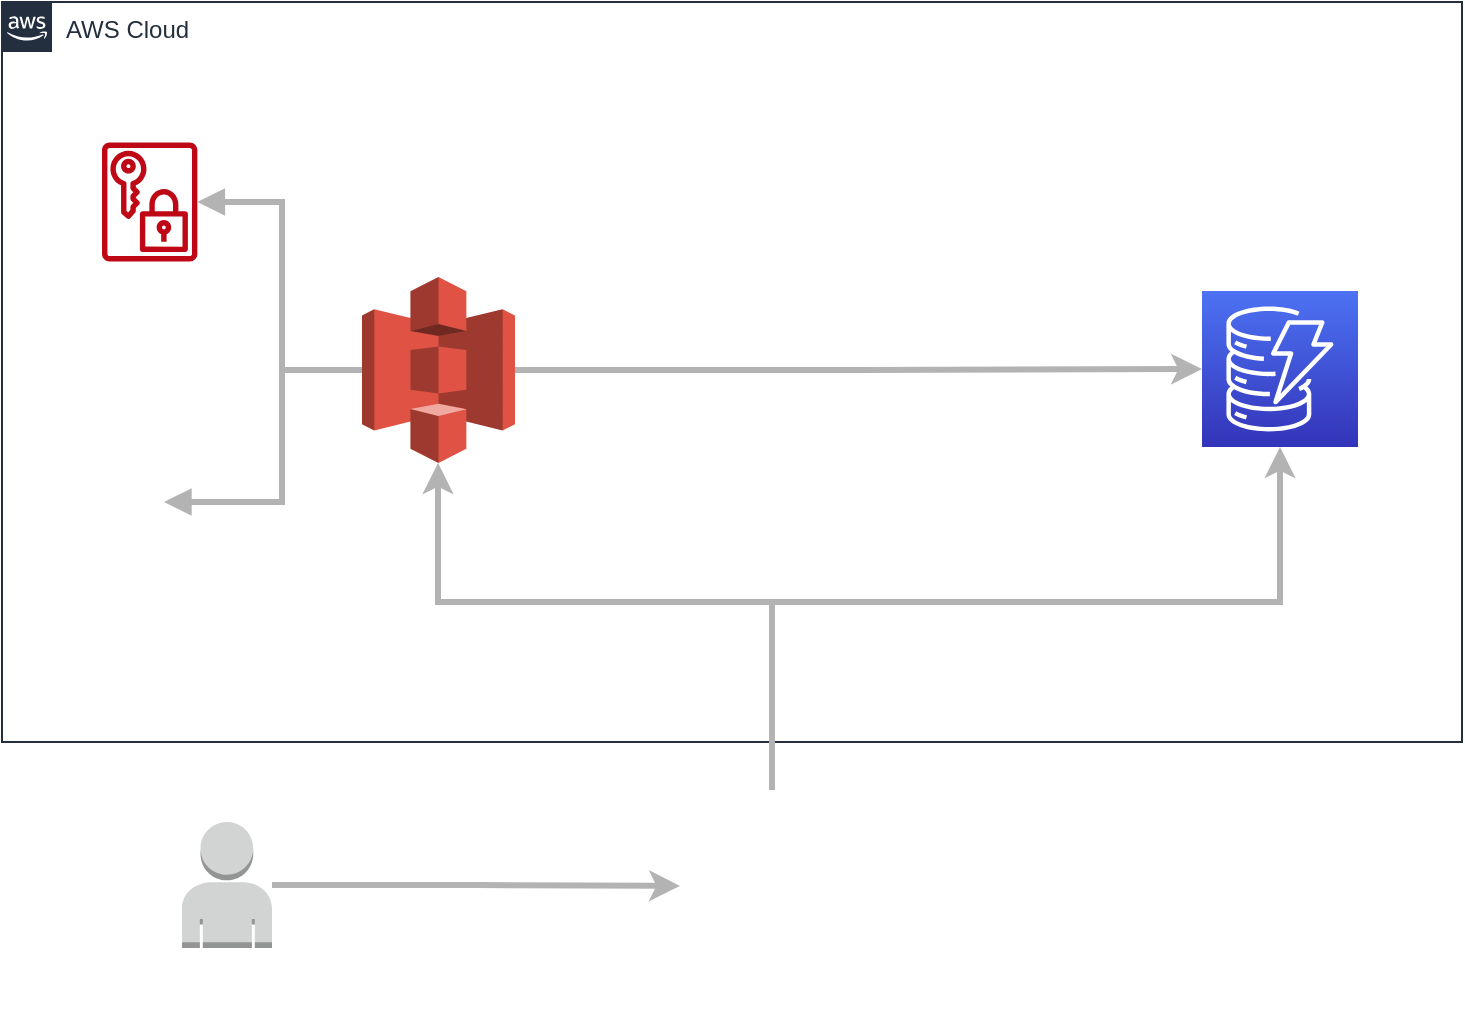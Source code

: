 <mxfile version="21.6.6" type="github">
  <diagram name="Página-1" id="wR295S50Q8sB6ridwicA">
    <mxGraphModel dx="825" dy="452" grid="1" gridSize="10" guides="1" tooltips="1" connect="1" arrows="1" fold="1" page="1" pageScale="1" pageWidth="1169" pageHeight="827" math="0" shadow="0">
      <root>
        <mxCell id="0" />
        <mxCell id="1" parent="0" />
        <mxCell id="2WrpGyhHkEp9dLVq_0Gb-3" value="AWS Cloud" style="points=[[0,0],[0.25,0],[0.5,0],[0.75,0],[1,0],[1,0.25],[1,0.5],[1,0.75],[1,1],[0.75,1],[0.5,1],[0.25,1],[0,1],[0,0.75],[0,0.5],[0,0.25]];outlineConnect=0;gradientColor=none;html=1;whiteSpace=wrap;fontSize=12;fontStyle=0;container=1;pointerEvents=0;collapsible=0;recursiveResize=0;shape=mxgraph.aws4.group;grIcon=mxgraph.aws4.group_aws_cloud_alt;strokeColor=#232F3E;fillColor=none;verticalAlign=top;align=left;spacingLeft=30;fontColor=#232F3E;dashed=0;" vertex="1" parent="1">
          <mxGeometry x="190" y="130" width="730" height="370" as="geometry" />
        </mxCell>
        <mxCell id="2WrpGyhHkEp9dLVq_0Gb-4" value="" style="sketch=0;outlineConnect=0;fontColor=#232F3E;gradientColor=none;fillColor=#BF0816;strokeColor=none;dashed=0;verticalLabelPosition=bottom;verticalAlign=top;align=center;html=1;fontSize=12;fontStyle=0;aspect=fixed;pointerEvents=1;shape=mxgraph.aws4.data_encryption_key;" vertex="1" parent="2WrpGyhHkEp9dLVq_0Gb-3">
          <mxGeometry x="50" y="70" width="47.69" height="60" as="geometry" />
        </mxCell>
        <mxCell id="2WrpGyhHkEp9dLVq_0Gb-26" style="edgeStyle=orthogonalEdgeStyle;rounded=0;orthogonalLoop=1;jettySize=auto;html=1;exitX=1;exitY=0.5;exitDx=0;exitDy=0;exitPerimeter=0;entryX=0;entryY=0.5;entryDx=0;entryDy=0;entryPerimeter=0;strokeWidth=3;strokeColor=#B3B3B3;" edge="1" parent="2WrpGyhHkEp9dLVq_0Gb-3" source="2WrpGyhHkEp9dLVq_0Gb-11" target="2WrpGyhHkEp9dLVq_0Gb-13">
          <mxGeometry relative="1" as="geometry" />
        </mxCell>
        <mxCell id="2WrpGyhHkEp9dLVq_0Gb-11" value="" style="outlineConnect=0;dashed=0;verticalLabelPosition=bottom;verticalAlign=top;align=center;html=1;shape=mxgraph.aws3.s3;fillColor=#E05243;gradientColor=none;" vertex="1" parent="2WrpGyhHkEp9dLVq_0Gb-3">
          <mxGeometry x="180" y="137.5" width="76.5" height="93" as="geometry" />
        </mxCell>
        <mxCell id="2WrpGyhHkEp9dLVq_0Gb-13" value="" style="sketch=0;points=[[0,0,0],[0.25,0,0],[0.5,0,0],[0.75,0,0],[1,0,0],[0,1,0],[0.25,1,0],[0.5,1,0],[0.75,1,0],[1,1,0],[0,0.25,0],[0,0.5,0],[0,0.75,0],[1,0.25,0],[1,0.5,0],[1,0.75,0]];outlineConnect=0;fontColor=#232F3E;gradientColor=#4D72F3;gradientDirection=north;fillColor=#3334B9;strokeColor=#ffffff;dashed=0;verticalLabelPosition=bottom;verticalAlign=top;align=center;html=1;fontSize=12;fontStyle=0;aspect=fixed;shape=mxgraph.aws4.resourceIcon;resIcon=mxgraph.aws4.dynamodb;" vertex="1" parent="2WrpGyhHkEp9dLVq_0Gb-3">
          <mxGeometry x="600" y="144.5" width="78" height="78" as="geometry" />
        </mxCell>
        <mxCell id="2WrpGyhHkEp9dLVq_0Gb-14" value="" style="shape=image;verticalLabelPosition=bottom;labelBackgroundColor=default;verticalAlign=top;aspect=fixed;imageAspect=0;image=https://cdn-icons-png.flaticon.com/512/5815/5815902.png;" vertex="1" parent="2WrpGyhHkEp9dLVq_0Gb-3">
          <mxGeometry x="50" y="250" width="62" height="62" as="geometry" />
        </mxCell>
        <mxCell id="2WrpGyhHkEp9dLVq_0Gb-19" value="" style="shape=image;verticalLabelPosition=bottom;labelBackgroundColor=default;verticalAlign=top;aspect=fixed;imageAspect=0;image=https://cdn-icons-png.flaticon.com/128/641/641693.png;" vertex="1" parent="2WrpGyhHkEp9dLVq_0Gb-3">
          <mxGeometry x="520" y="154.5" width="58" height="58" as="geometry" />
        </mxCell>
        <mxCell id="2WrpGyhHkEp9dLVq_0Gb-28" value="" style="edgeStyle=orthogonalEdgeStyle;html=1;endArrow=block;elbow=vertical;startArrow=none;endFill=1;strokeColor=#B3B3B3;rounded=0;strokeWidth=3;" edge="1" parent="2WrpGyhHkEp9dLVq_0Gb-3" source="2WrpGyhHkEp9dLVq_0Gb-11" target="2WrpGyhHkEp9dLVq_0Gb-4">
          <mxGeometry width="100" relative="1" as="geometry">
            <mxPoint x="-110" y="54" as="sourcePoint" />
            <mxPoint x="80" y="184" as="targetPoint" />
            <Array as="points">
              <mxPoint x="140" y="184" />
              <mxPoint x="140" y="100" />
            </Array>
          </mxGeometry>
        </mxCell>
        <mxCell id="2WrpGyhHkEp9dLVq_0Gb-30" value="" style="edgeStyle=orthogonalEdgeStyle;html=1;endArrow=block;elbow=vertical;startArrow=none;endFill=1;strokeColor=#B3B3B3;rounded=0;entryX=0.5;entryY=0;entryDx=0;entryDy=0;strokeWidth=3;" edge="1" parent="2WrpGyhHkEp9dLVq_0Gb-3" source="2WrpGyhHkEp9dLVq_0Gb-11" target="2WrpGyhHkEp9dLVq_0Gb-14">
          <mxGeometry width="100" relative="1" as="geometry">
            <mxPoint x="-110" y="54" as="sourcePoint" />
            <mxPoint x="80" y="184" as="targetPoint" />
            <Array as="points">
              <mxPoint x="140" y="184" />
              <mxPoint x="140" y="250" />
            </Array>
          </mxGeometry>
        </mxCell>
        <mxCell id="2WrpGyhHkEp9dLVq_0Gb-21" style="edgeStyle=orthogonalEdgeStyle;rounded=0;orthogonalLoop=1;jettySize=auto;html=1;strokeWidth=3;strokeColor=#B3B3B3;" edge="1" parent="1" source="2WrpGyhHkEp9dLVq_0Gb-15" target="2WrpGyhHkEp9dLVq_0Gb-11">
          <mxGeometry relative="1" as="geometry">
            <Array as="points">
              <mxPoint x="575" y="430" />
              <mxPoint x="408" y="430" />
            </Array>
          </mxGeometry>
        </mxCell>
        <mxCell id="2WrpGyhHkEp9dLVq_0Gb-23" style="edgeStyle=orthogonalEdgeStyle;rounded=0;orthogonalLoop=1;jettySize=auto;html=1;strokeWidth=3;strokeColor=#B3B3B3;" edge="1" parent="1" source="2WrpGyhHkEp9dLVq_0Gb-15" target="2WrpGyhHkEp9dLVq_0Gb-13">
          <mxGeometry relative="1" as="geometry">
            <Array as="points">
              <mxPoint x="575" y="430" />
              <mxPoint x="829" y="430" />
            </Array>
          </mxGeometry>
        </mxCell>
        <mxCell id="2WrpGyhHkEp9dLVq_0Gb-15" value="" style="shape=image;verticalLabelPosition=bottom;labelBackgroundColor=default;verticalAlign=top;aspect=fixed;imageAspect=0;image=https://www.datocms-assets.com/2885/1506457071-blog-terraform-list.svg;" vertex="1" parent="1">
          <mxGeometry x="531" y="524" width="110" height="110" as="geometry" />
        </mxCell>
        <mxCell id="2WrpGyhHkEp9dLVq_0Gb-17" style="edgeStyle=orthogonalEdgeStyle;rounded=0;orthogonalLoop=1;jettySize=auto;html=1;entryX=-0.018;entryY=0.436;entryDx=0;entryDy=0;entryPerimeter=0;strokeWidth=3;strokeColor=#B3B3B3;" edge="1" parent="1" source="2WrpGyhHkEp9dLVq_0Gb-16" target="2WrpGyhHkEp9dLVq_0Gb-15">
          <mxGeometry relative="1" as="geometry" />
        </mxCell>
        <mxCell id="2WrpGyhHkEp9dLVq_0Gb-16" value="" style="outlineConnect=0;dashed=0;verticalLabelPosition=bottom;verticalAlign=top;align=center;html=1;shape=mxgraph.aws3.user;fillColor=#D2D3D3;gradientColor=none;" vertex="1" parent="1">
          <mxGeometry x="280" y="540" width="45" height="63" as="geometry" />
        </mxCell>
      </root>
    </mxGraphModel>
  </diagram>
</mxfile>
